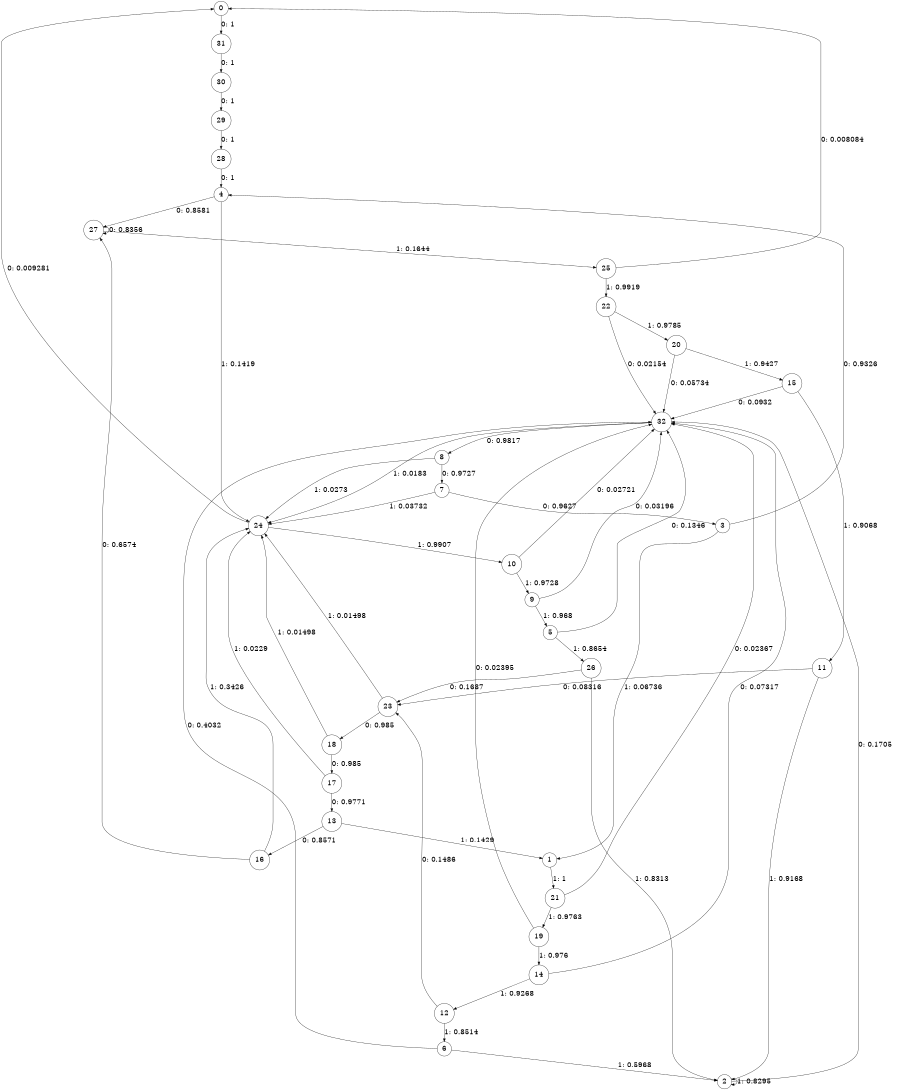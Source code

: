 digraph "ch2_both_short_L11" {
size = "6,8.5";
ratio = "fill";
node [shape = circle];
node [fontsize = 24];
edge [fontsize = 24];
0 -> 31 [label = "0: 1        "];
1 -> 21 [label = "1: 1        "];
2 -> 32 [label = "0: 0.1705   "];
2 -> 2 [label = "1: 0.8295   "];
3 -> 4 [label = "0: 0.9326   "];
3 -> 1 [label = "1: 0.06736  "];
4 -> 27 [label = "0: 0.8581   "];
4 -> 24 [label = "1: 0.1419   "];
5 -> 32 [label = "0: 0.1346   "];
5 -> 26 [label = "1: 0.8654   "];
6 -> 32 [label = "0: 0.4032   "];
6 -> 2 [label = "1: 0.5968   "];
7 -> 3 [label = "0: 0.9627   "];
7 -> 24 [label = "1: 0.03732  "];
8 -> 7 [label = "0: 0.9727   "];
8 -> 24 [label = "1: 0.0273   "];
9 -> 32 [label = "0: 0.03196  "];
9 -> 5 [label = "1: 0.968    "];
10 -> 32 [label = "0: 0.02721  "];
10 -> 9 [label = "1: 0.9728   "];
11 -> 23 [label = "0: 0.08316  "];
11 -> 2 [label = "1: 0.9168   "];
12 -> 23 [label = "0: 0.1486   "];
12 -> 6 [label = "1: 0.8514   "];
13 -> 16 [label = "0: 0.8571   "];
13 -> 1 [label = "1: 0.1429   "];
14 -> 32 [label = "0: 0.07317  "];
14 -> 12 [label = "1: 0.9268   "];
15 -> 32 [label = "0: 0.0932   "];
15 -> 11 [label = "1: 0.9068   "];
16 -> 27 [label = "0: 0.6574   "];
16 -> 24 [label = "1: 0.3426   "];
17 -> 13 [label = "0: 0.9771   "];
17 -> 24 [label = "1: 0.0229   "];
18 -> 17 [label = "0: 0.985    "];
18 -> 24 [label = "1: 0.01498  "];
19 -> 32 [label = "0: 0.02395  "];
19 -> 14 [label = "1: 0.976    "];
20 -> 32 [label = "0: 0.05734  "];
20 -> 15 [label = "1: 0.9427   "];
21 -> 32 [label = "0: 0.02367  "];
21 -> 19 [label = "1: 0.9763   "];
22 -> 32 [label = "0: 0.02154  "];
22 -> 20 [label = "1: 0.9785   "];
23 -> 18 [label = "0: 0.985    "];
23 -> 24 [label = "1: 0.01498  "];
24 -> 0 [label = "0: 0.009281  "];
24 -> 10 [label = "1: 0.9907   "];
25 -> 0 [label = "0: 0.008084  "];
25 -> 22 [label = "1: 0.9919   "];
26 -> 23 [label = "0: 0.1687   "];
26 -> 2 [label = "1: 0.8313   "];
27 -> 27 [label = "0: 0.8356   "];
27 -> 25 [label = "1: 0.1644   "];
28 -> 4 [label = "0: 1        "];
29 -> 28 [label = "0: 1        "];
30 -> 29 [label = "0: 1        "];
31 -> 30 [label = "0: 1        "];
32 -> 8 [label = "0: 0.9817   "];
32 -> 24 [label = "1: 0.0183   "];
}